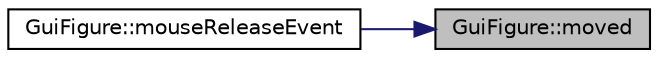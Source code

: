 digraph "GuiFigure::moved"
{
 // INTERACTIVE_SVG=YES
 // LATEX_PDF_SIZE
  bgcolor="transparent";
  edge [fontname="Helvetica",fontsize="10",labelfontname="Helvetica",labelfontsize="10"];
  node [fontname="Helvetica",fontsize="10",shape=record];
  rankdir="RL";
  Node1 [label="GuiFigure::moved",height=0.2,width=0.4,color="black", fillcolor="grey75", style="filled", fontcolor="black",tooltip=" "];
  Node1 -> Node2 [dir="back",color="midnightblue",fontsize="10",style="solid",fontname="Helvetica"];
  Node2 [label="GuiFigure::mouseReleaseEvent",height=0.2,width=0.4,color="black",URL="$classGuiFigure.html#af90c3d61ae63bff23d0fcdd036f06e4f",tooltip=" "];
}
